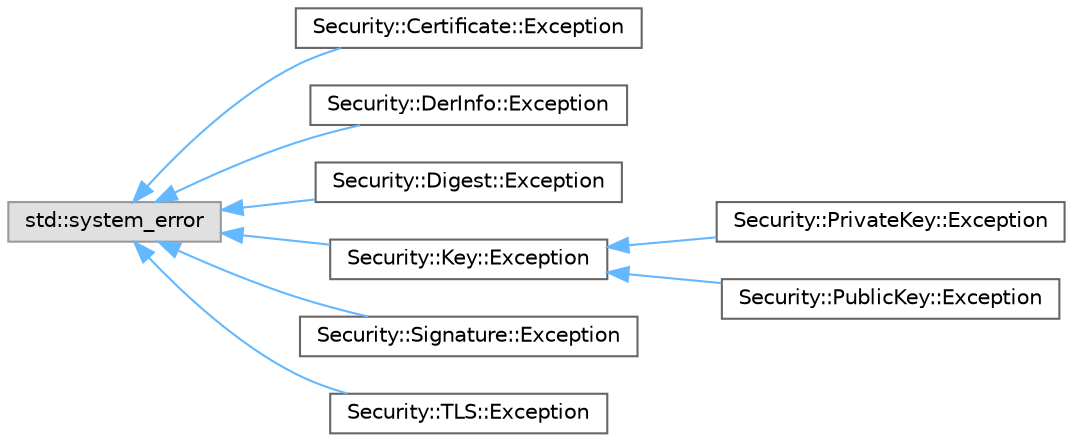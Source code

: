 digraph "Graphical Class Hierarchy"
{
 // LATEX_PDF_SIZE
  bgcolor="transparent";
  edge [fontname=Helvetica,fontsize=10,labelfontname=Helvetica,labelfontsize=10];
  node [fontname=Helvetica,fontsize=10,shape=box,height=0.2,width=0.4];
  rankdir="LR";
  Node0 [label="std::system_error",height=0.2,width=0.4,color="grey60", fillcolor="#E0E0E0", style="filled",tooltip=" "];
  Node0 -> Node1 [dir="back",color="steelblue1",style="solid"];
  Node1 [label="Security::Certificate::Exception",height=0.2,width=0.4,color="grey40", fillcolor="white", style="filled",URL="$d1/d59/structSecurity_1_1Certificate_1_1Exception.html",tooltip=" "];
  Node0 -> Node2 [dir="back",color="steelblue1",style="solid"];
  Node2 [label="Security::DerInfo::Exception",height=0.2,width=0.4,color="grey40", fillcolor="white", style="filled",URL="$d6/d10/structSecurity_1_1DerInfo_1_1Exception.html",tooltip=" "];
  Node0 -> Node3 [dir="back",color="steelblue1",style="solid"];
  Node3 [label="Security::Digest::Exception",height=0.2,width=0.4,color="grey40", fillcolor="white", style="filled",URL="$da/d03/structSecurity_1_1Digest_1_1Exception.html",tooltip=" "];
  Node0 -> Node4 [dir="back",color="steelblue1",style="solid"];
  Node4 [label="Security::Key::Exception",height=0.2,width=0.4,color="grey40", fillcolor="white", style="filled",URL="$d8/d82/structSecurity_1_1Key_1_1Exception.html",tooltip=" "];
  Node4 -> Node5 [dir="back",color="steelblue1",style="solid"];
  Node5 [label="Security::PrivateKey::Exception",height=0.2,width=0.4,color="grey40", fillcolor="white", style="filled",URL="$d8/d3c/structSecurity_1_1PrivateKey_1_1Exception.html",tooltip=" "];
  Node4 -> Node6 [dir="back",color="steelblue1",style="solid"];
  Node6 [label="Security::PublicKey::Exception",height=0.2,width=0.4,color="grey40", fillcolor="white", style="filled",URL="$d5/d1c/structSecurity_1_1PublicKey_1_1Exception.html",tooltip=" "];
  Node0 -> Node7 [dir="back",color="steelblue1",style="solid"];
  Node7 [label="Security::Signature::Exception",height=0.2,width=0.4,color="grey40", fillcolor="white", style="filled",URL="$d4/d33/structSecurity_1_1Signature_1_1Exception.html",tooltip=" "];
  Node0 -> Node8 [dir="back",color="steelblue1",style="solid"];
  Node8 [label="Security::TLS::Exception",height=0.2,width=0.4,color="grey40", fillcolor="white", style="filled",URL="$d6/dc6/structSecurity_1_1TLS_1_1Exception.html",tooltip=" "];
}
